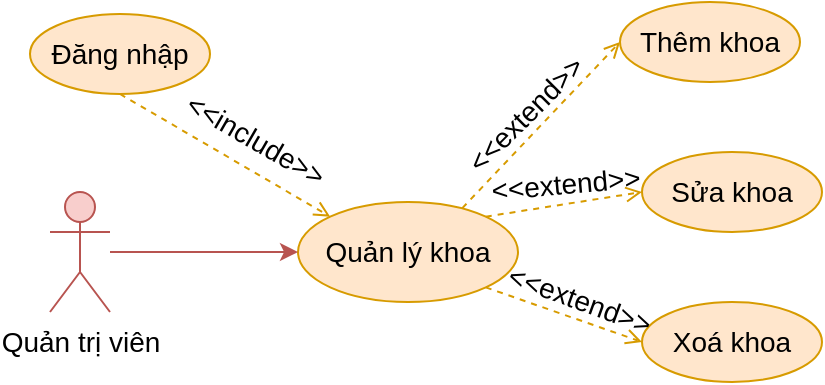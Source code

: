 <mxfile version="22.1.16" type="device">
  <diagram name="Page-1" id="Yz5cwtjQ128bGv-PHUz_">
    <mxGraphModel dx="600" dy="355" grid="1" gridSize="10" guides="1" tooltips="1" connect="1" arrows="1" fold="1" page="1" pageScale="1" pageWidth="850" pageHeight="1100" math="0" shadow="0">
      <root>
        <mxCell id="0" />
        <mxCell id="1" parent="0" />
        <mxCell id="xkgxMSR3FYmqV3tjWRWc-1" value="Quản lý khoa" style="ellipse;whiteSpace=wrap;html=1;fillColor=#ffe6cc;strokeColor=#d79b00;fontSize=14;" vertex="1" parent="1">
          <mxGeometry x="414" y="290" width="110" height="50" as="geometry" />
        </mxCell>
        <mxCell id="xkgxMSR3FYmqV3tjWRWc-2" style="rounded=0;orthogonalLoop=1;jettySize=auto;html=1;entryX=0;entryY=0.5;entryDx=0;entryDy=0;fillColor=#ffe6cc;strokeColor=#d79b00;exitX=0.747;exitY=0.061;exitDx=0;exitDy=0;exitPerimeter=0;dashed=1;fontSize=14;endArrow=open;endFill=0;" edge="1" parent="1" source="xkgxMSR3FYmqV3tjWRWc-1" target="xkgxMSR3FYmqV3tjWRWc-5">
          <mxGeometry relative="1" as="geometry">
            <mxPoint x="495" y="263" as="sourcePoint" />
          </mxGeometry>
        </mxCell>
        <mxCell id="xkgxMSR3FYmqV3tjWRWc-3" style="rounded=0;orthogonalLoop=1;jettySize=auto;html=1;entryX=0;entryY=0.5;entryDx=0;entryDy=0;fillColor=#ffe6cc;strokeColor=#d79b00;exitX=1;exitY=0;exitDx=0;exitDy=0;dashed=1;fontSize=14;endArrow=open;endFill=0;" edge="1" parent="1" source="xkgxMSR3FYmqV3tjWRWc-1" target="xkgxMSR3FYmqV3tjWRWc-6">
          <mxGeometry relative="1" as="geometry">
            <mxPoint x="516" y="280" as="sourcePoint" />
          </mxGeometry>
        </mxCell>
        <mxCell id="xkgxMSR3FYmqV3tjWRWc-4" style="rounded=0;orthogonalLoop=1;jettySize=auto;html=1;exitX=1;exitY=1;exitDx=0;exitDy=0;entryX=0;entryY=0.5;entryDx=0;entryDy=0;fillColor=#ffe6cc;strokeColor=#d79b00;dashed=1;fontSize=14;endArrow=open;endFill=0;" edge="1" parent="1" source="xkgxMSR3FYmqV3tjWRWc-1" target="xkgxMSR3FYmqV3tjWRWc-7">
          <mxGeometry relative="1" as="geometry">
            <mxPoint x="503" y="294" as="sourcePoint" />
          </mxGeometry>
        </mxCell>
        <mxCell id="xkgxMSR3FYmqV3tjWRWc-5" value="Thêm khoa" style="ellipse;whiteSpace=wrap;html=1;fillColor=#ffe6cc;strokeColor=#d79b00;fontSize=14;" vertex="1" parent="1">
          <mxGeometry x="575" y="190" width="90" height="40" as="geometry" />
        </mxCell>
        <mxCell id="xkgxMSR3FYmqV3tjWRWc-6" value="Sửa khoa" style="ellipse;whiteSpace=wrap;html=1;fillColor=#ffe6cc;strokeColor=#d79b00;fontSize=14;" vertex="1" parent="1">
          <mxGeometry x="586" y="265" width="90" height="40" as="geometry" />
        </mxCell>
        <mxCell id="xkgxMSR3FYmqV3tjWRWc-7" value="Xoá khoa" style="ellipse;whiteSpace=wrap;html=1;fillColor=#ffe6cc;strokeColor=#d79b00;fontSize=14;" vertex="1" parent="1">
          <mxGeometry x="586" y="340" width="90" height="40" as="geometry" />
        </mxCell>
        <mxCell id="xkgxMSR3FYmqV3tjWRWc-8" value="&lt;font style=&quot;font-size: 14px;&quot;&gt;&amp;lt;&amp;lt;extend&amp;gt;&amp;gt;&lt;/font&gt;" style="text;html=1;strokeColor=none;fillColor=none;align=center;verticalAlign=middle;whiteSpace=wrap;rounded=0;rotation=-45;fontSize=14;" vertex="1" parent="1">
          <mxGeometry x="498" y="231" width="60" height="30" as="geometry" />
        </mxCell>
        <mxCell id="xkgxMSR3FYmqV3tjWRWc-9" value="&lt;font style=&quot;font-size: 14px;&quot;&gt;&amp;lt;&amp;lt;extend&amp;gt;&amp;gt;&lt;/font&gt;" style="text;html=1;strokeColor=none;fillColor=none;align=center;verticalAlign=middle;whiteSpace=wrap;rounded=0;rotation=-5;fontSize=14;" vertex="1" parent="1">
          <mxGeometry x="518" y="266" width="60" height="30" as="geometry" />
        </mxCell>
        <mxCell id="xkgxMSR3FYmqV3tjWRWc-10" value="&lt;font style=&quot;font-size: 14px;&quot;&gt;&amp;lt;&amp;lt;extend&amp;gt;&amp;gt;&lt;/font&gt;" style="text;html=1;strokeColor=none;fillColor=none;align=center;verticalAlign=middle;whiteSpace=wrap;rounded=0;rotation=20;fontSize=14;" vertex="1" parent="1">
          <mxGeometry x="525" y="324" width="60" height="30" as="geometry" />
        </mxCell>
        <mxCell id="xkgxMSR3FYmqV3tjWRWc-11" style="rounded=0;orthogonalLoop=1;jettySize=auto;html=1;entryX=0;entryY=0.5;entryDx=0;entryDy=0;fillColor=#f8cecc;strokeColor=#b85450;fontSize=14;" edge="1" parent="1" source="xkgxMSR3FYmqV3tjWRWc-12">
          <mxGeometry relative="1" as="geometry">
            <mxPoint x="414.0" y="315" as="targetPoint" />
          </mxGeometry>
        </mxCell>
        <mxCell id="xkgxMSR3FYmqV3tjWRWc-12" value="Quản trị viên" style="shape=umlActor;verticalLabelPosition=bottom;verticalAlign=top;html=1;outlineConnect=0;fillColor=#f8cecc;strokeColor=#b85450;fontSize=14;" vertex="1" parent="1">
          <mxGeometry x="290" y="285.0" width="30" height="60" as="geometry" />
        </mxCell>
        <mxCell id="xkgxMSR3FYmqV3tjWRWc-13" style="rounded=0;orthogonalLoop=1;jettySize=auto;html=1;entryX=0;entryY=0;entryDx=0;entryDy=0;fillColor=#ffe6cc;strokeColor=#d79b00;endArrow=open;endFill=0;dashed=1;exitX=0.5;exitY=1;exitDx=0;exitDy=0;" edge="1" parent="1" source="xkgxMSR3FYmqV3tjWRWc-14" target="xkgxMSR3FYmqV3tjWRWc-1">
          <mxGeometry relative="1" as="geometry">
            <mxPoint x="325.5" y="106" as="targetPoint" />
            <mxPoint x="325" y="196" as="sourcePoint" />
          </mxGeometry>
        </mxCell>
        <mxCell id="xkgxMSR3FYmqV3tjWRWc-14" value="Đăng nhập" style="ellipse;whiteSpace=wrap;html=1;fillColor=#ffe6cc;strokeColor=#d79b00;fontSize=14;" vertex="1" parent="1">
          <mxGeometry x="280" y="196" width="90" height="40" as="geometry" />
        </mxCell>
        <mxCell id="xkgxMSR3FYmqV3tjWRWc-15" value="&lt;font&gt;&amp;lt;&amp;lt;include&amp;gt;&amp;gt;&lt;/font&gt;" style="text;html=1;strokeColor=none;fillColor=none;align=center;verticalAlign=middle;whiteSpace=wrap;rounded=0;rotation=30;fontSize=14;" vertex="1" parent="1">
          <mxGeometry x="363" y="244" width="60" height="30" as="geometry" />
        </mxCell>
      </root>
    </mxGraphModel>
  </diagram>
</mxfile>
